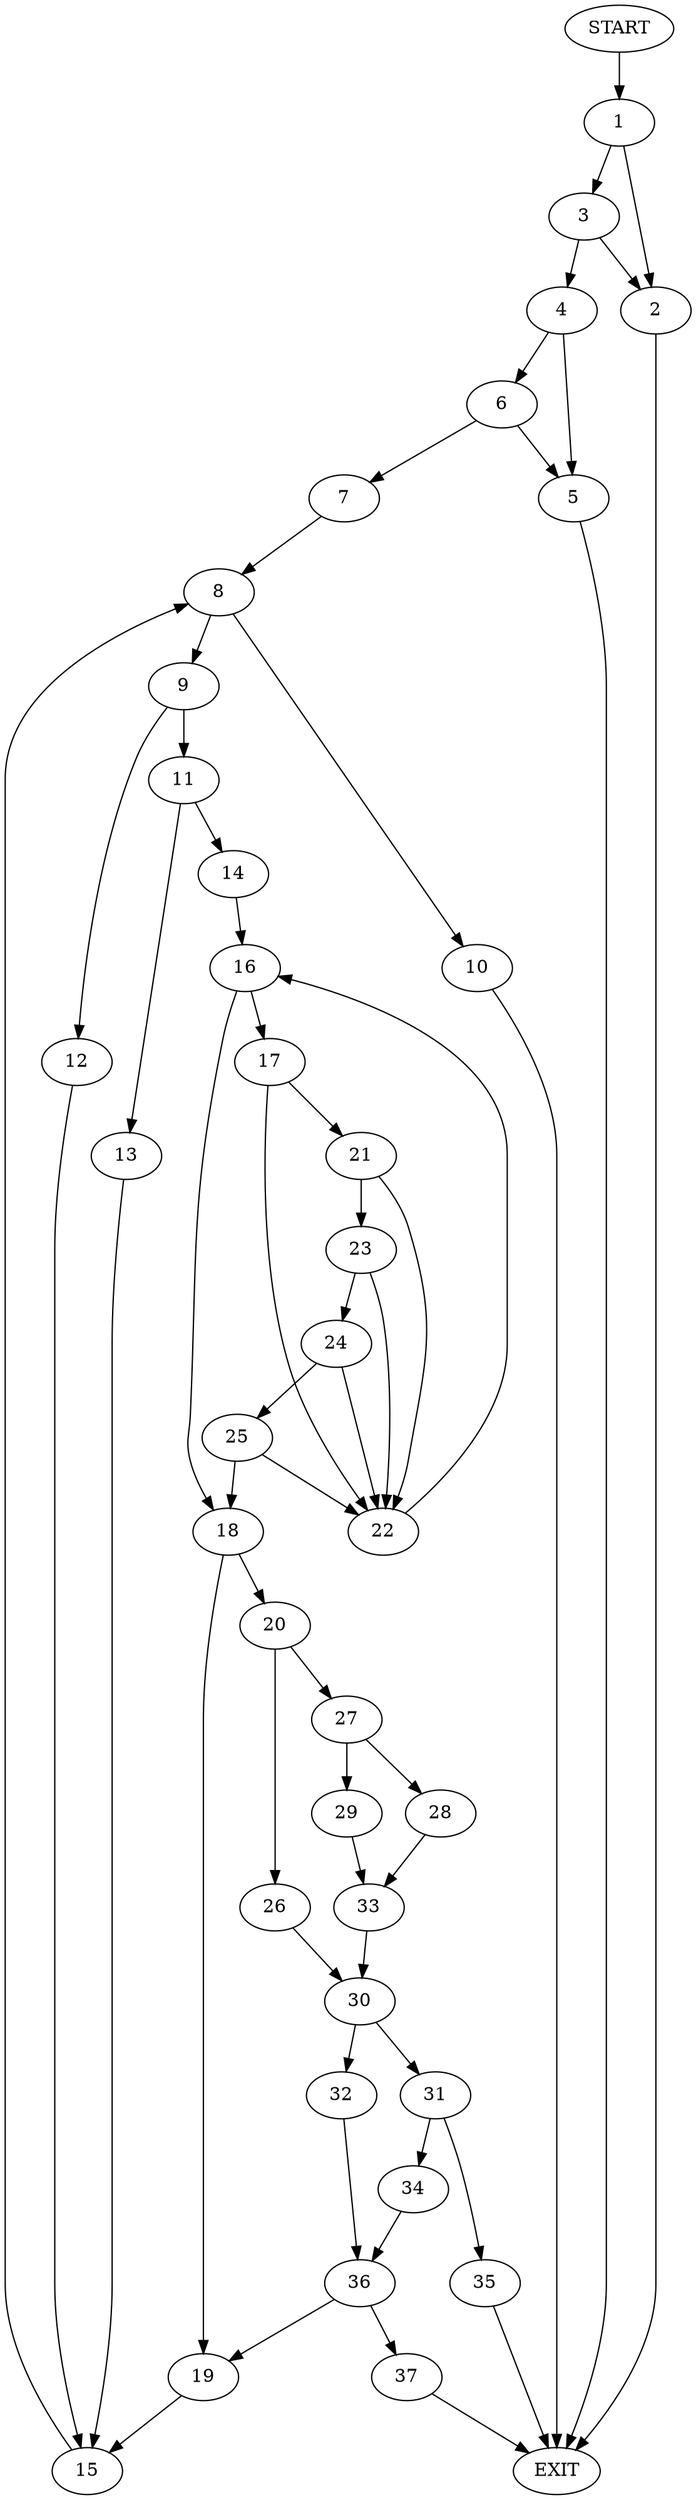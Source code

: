 digraph {
0 [label="START"]
38 [label="EXIT"]
0 -> 1
1 -> 2
1 -> 3
2 -> 38
3 -> 2
3 -> 4
4 -> 5
4 -> 6
5 -> 38
6 -> 5
6 -> 7
7 -> 8
8 -> 9
8 -> 10
10 -> 38
9 -> 11
9 -> 12
11 -> 13
11 -> 14
12 -> 15
14 -> 16
13 -> 15
16 -> 17
16 -> 18
18 -> 19
18 -> 20
17 -> 21
17 -> 22
22 -> 16
21 -> 23
21 -> 22
23 -> 24
23 -> 22
24 -> 25
24 -> 22
25 -> 22
25 -> 18
19 -> 15
20 -> 26
20 -> 27
27 -> 28
27 -> 29
26 -> 30
30 -> 31
30 -> 32
28 -> 33
29 -> 33
33 -> 30
31 -> 34
31 -> 35
32 -> 36
36 -> 19
36 -> 37
35 -> 38
34 -> 36
37 -> 38
15 -> 8
}
